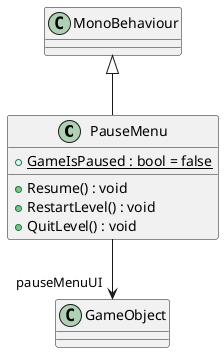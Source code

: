 @startuml
class PauseMenu {
    + {static} GameIsPaused : bool = false
    + Resume() : void
    + RestartLevel() : void
    + QuitLevel() : void
}
MonoBehaviour <|-- PauseMenu
PauseMenu --> "pauseMenuUI" GameObject
@enduml
